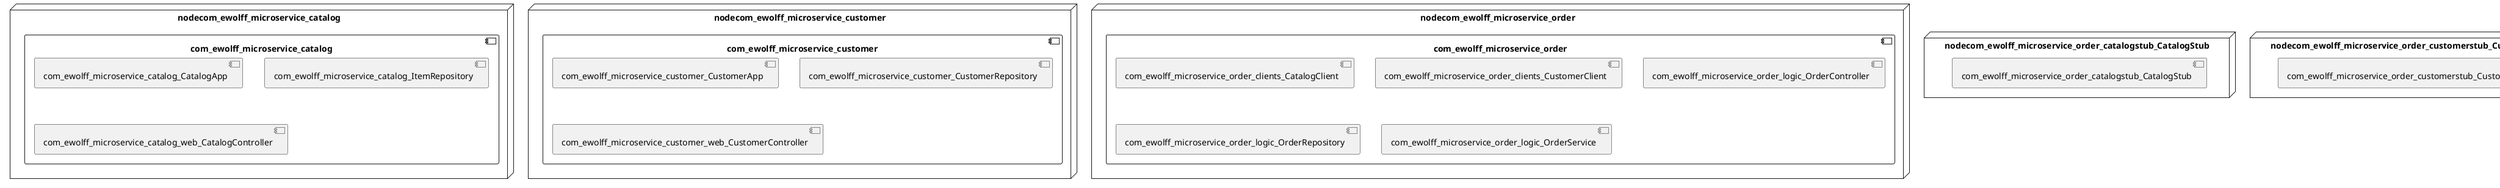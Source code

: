 @startuml
skinparam fixCircleLabelOverlapping true
skinparam componentStyle uml2
node nodecom_ewolff_microservice_catalog {
component com_ewolff_microservice_catalog {
[com_ewolff_microservice_catalog_CatalogApp] [[ewolff-microservice.system#_zZfXPVa-Ee-uk_SKTkXTXA]]
[com_ewolff_microservice_catalog_ItemRepository] [[ewolff-microservice.system#_zZfXPVa-Ee-uk_SKTkXTXA]]
[com_ewolff_microservice_catalog_web_CatalogController] [[ewolff-microservice.system#_zZfXPVa-Ee-uk_SKTkXTXA]]
}
}
node nodecom_ewolff_microservice_customer {
component com_ewolff_microservice_customer {
[com_ewolff_microservice_customer_CustomerApp] [[ewolff-microservice.system#_zZfXPVa-Ee-uk_SKTkXTXA]]
[com_ewolff_microservice_customer_CustomerRepository] [[ewolff-microservice.system#_zZfXPVa-Ee-uk_SKTkXTXA]]
[com_ewolff_microservice_customer_web_CustomerController] [[ewolff-microservice.system#_zZfXPVa-Ee-uk_SKTkXTXA]]
}
}
node nodecom_ewolff_microservice_order {
component com_ewolff_microservice_order {
[com_ewolff_microservice_order_clients_CatalogClient] [[ewolff-microservice.system#_zZfXPVa-Ee-uk_SKTkXTXA]]
[com_ewolff_microservice_order_clients_CustomerClient] [[ewolff-microservice.system#_zZfXPVa-Ee-uk_SKTkXTXA]]
[com_ewolff_microservice_order_logic_OrderController] [[ewolff-microservice.system#_zZfXPVa-Ee-uk_SKTkXTXA]]
[com_ewolff_microservice_order_logic_OrderRepository] [[ewolff-microservice.system#_zZfXPVa-Ee-uk_SKTkXTXA]]
[com_ewolff_microservice_order_logic_OrderService] [[ewolff-microservice.system#_zZfXPVa-Ee-uk_SKTkXTXA]]
}
}
node nodecom_ewolff_microservice_order_catalogstub_CatalogStub {
[com_ewolff_microservice_order_catalogstub_CatalogStub] [[ewolff-microservice.system#_zZfXPVa-Ee-uk_SKTkXTXA]]
}
node nodecom_ewolff_microservice_order_customerstub_CustomerStub {
[com_ewolff_microservice_order_customerstub_CustomerStub] [[ewolff-microservice.system#_zZfXPVa-Ee-uk_SKTkXTXA]]
}

@enduml
